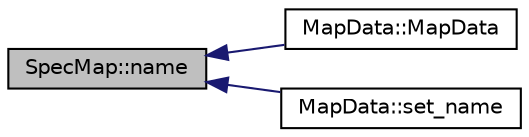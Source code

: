digraph "SpecMap::name"
{
  edge [fontname="Helvetica",fontsize="10",labelfontname="Helvetica",labelfontsize="10"];
  node [fontname="Helvetica",fontsize="10",shape=record];
  rankdir="LR";
  Node1 [label="SpecMap::name",height=0.2,width=0.4,color="black", fillcolor="grey75", style="filled" fontcolor="black"];
  Node1 -> Node2 [dir="back",color="midnightblue",fontsize="10",style="solid",fontname="Helvetica"];
  Node2 [label="MapData::MapData",height=0.2,width=0.4,color="black", fillcolor="white", style="filled",URL="$class_map_data.html#afa1d7841d8710c246357bf89a456559d",tooltip="MapData::MapData. "];
  Node1 -> Node3 [dir="back",color="midnightblue",fontsize="10",style="solid",fontname="Helvetica"];
  Node3 [label="MapData::set_name",height=0.2,width=0.4,color="black", fillcolor="white", style="filled",URL="$class_map_data.html#ab9eff280b000c33226850a6541c81f89",tooltip="MapData::set_name. "];
}
